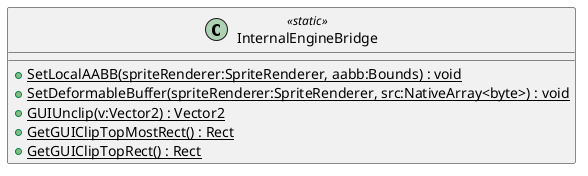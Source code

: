 @startuml
class InternalEngineBridge <<static>> {
    + {static} SetLocalAABB(spriteRenderer:SpriteRenderer, aabb:Bounds) : void
    + {static} SetDeformableBuffer(spriteRenderer:SpriteRenderer, src:NativeArray<byte>) : void
    + {static} GUIUnclip(v:Vector2) : Vector2
    + {static} GetGUIClipTopMostRect() : Rect
    + {static} GetGUIClipTopRect() : Rect
}
@enduml

